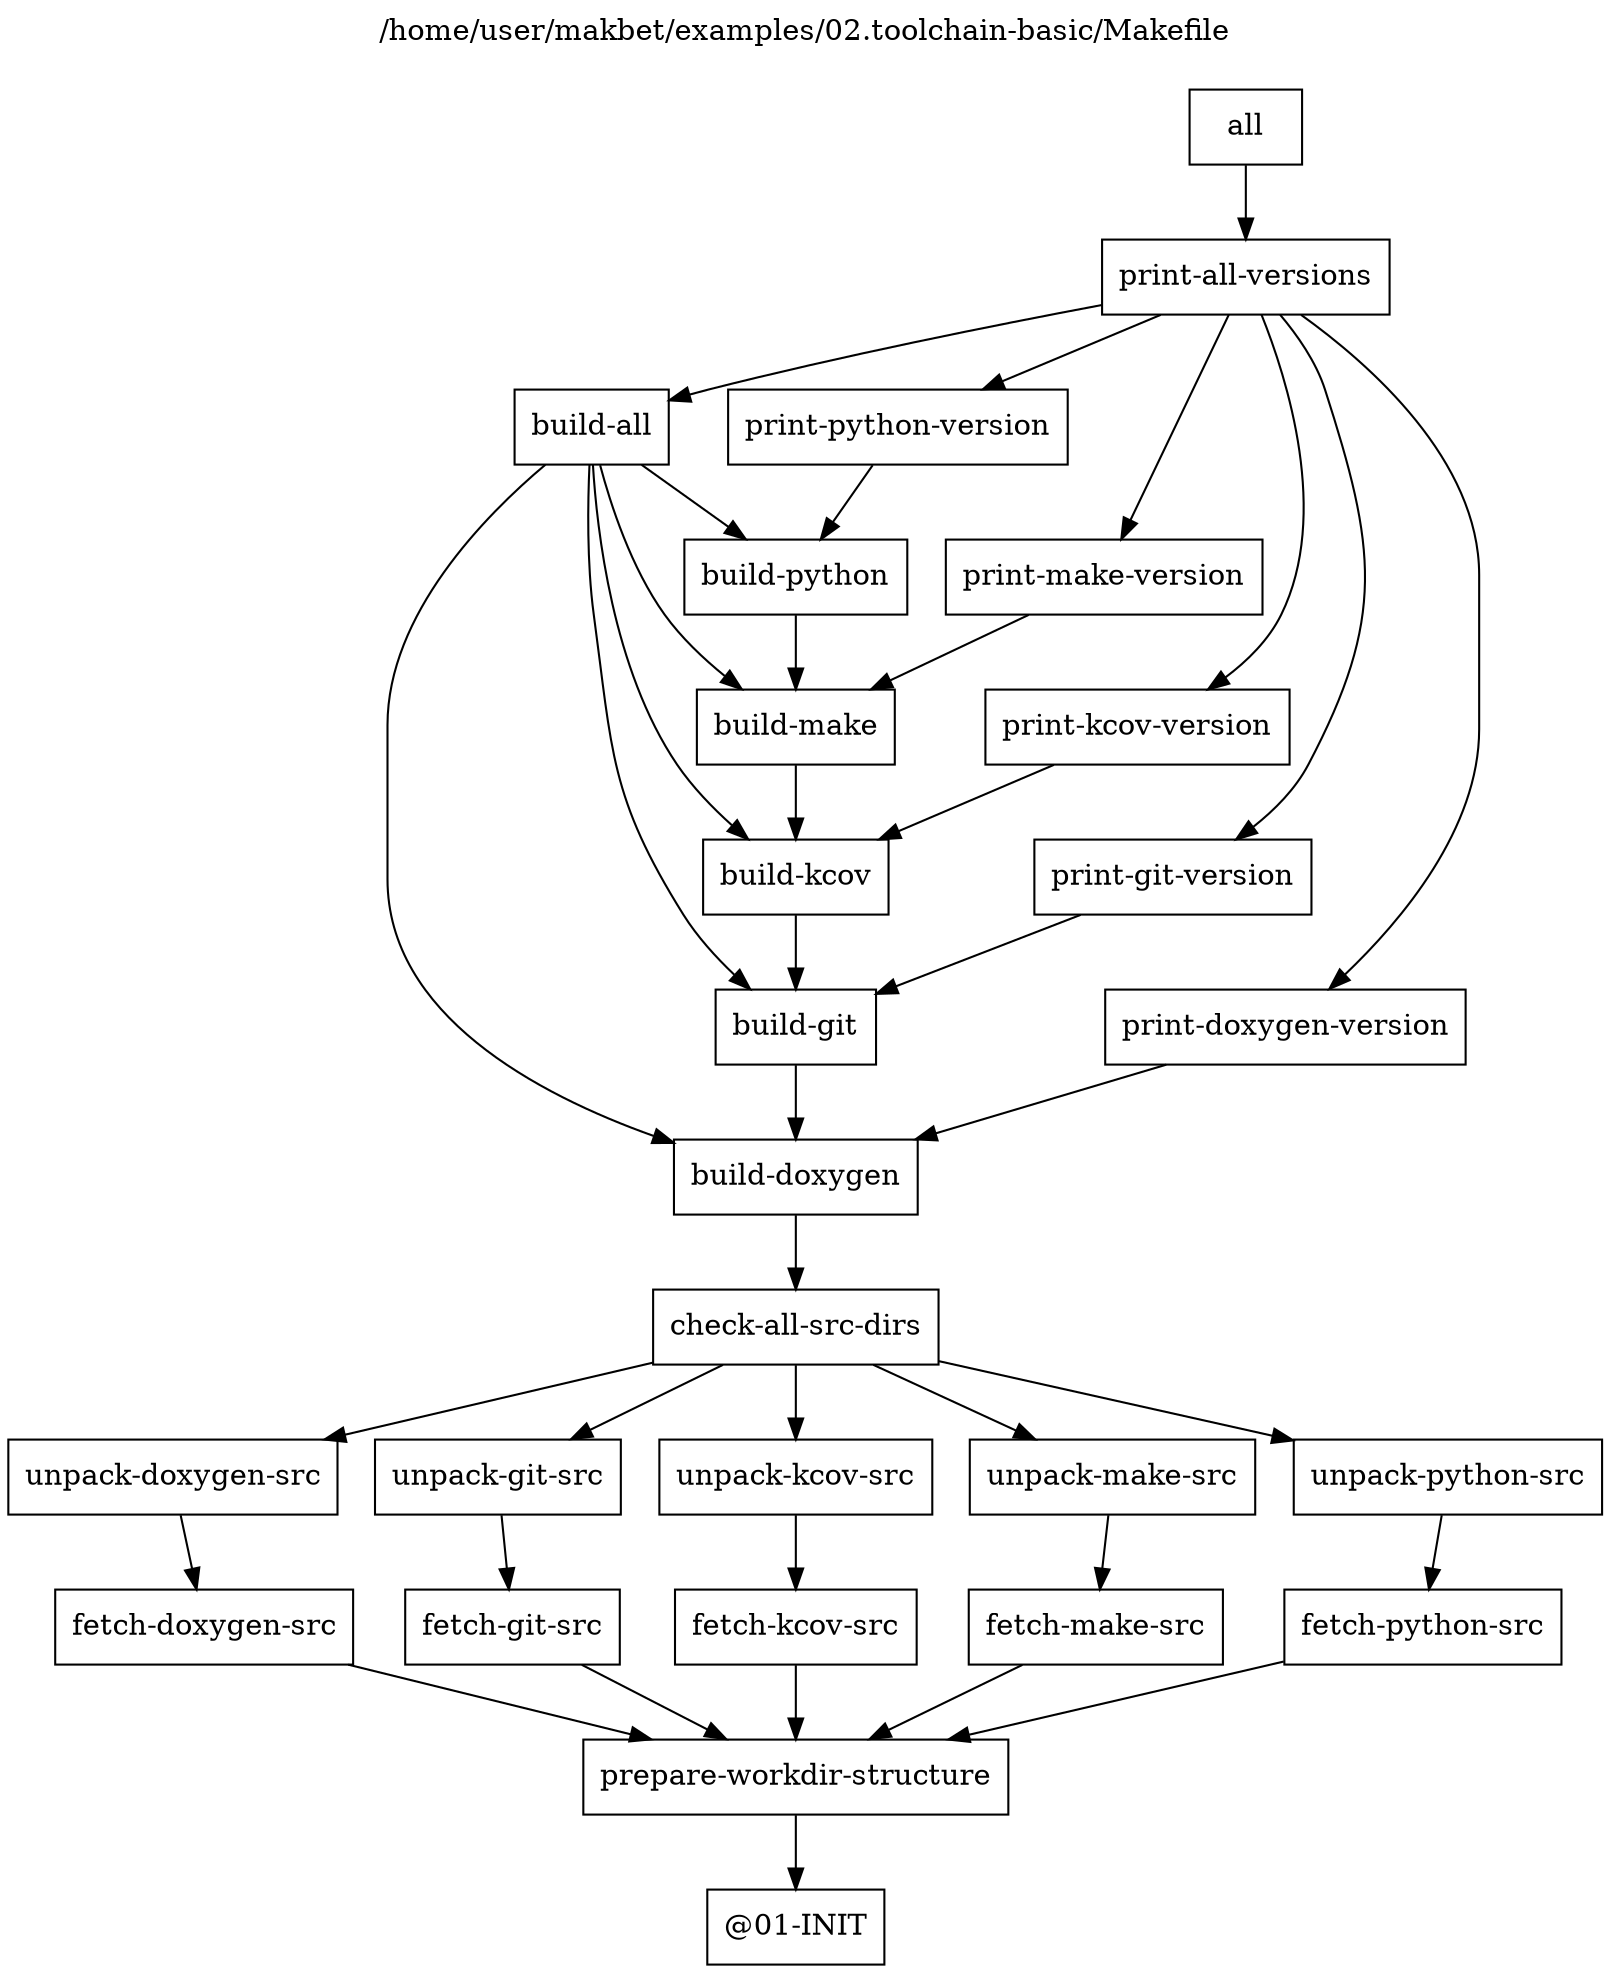 digraph {

	// This file has been generated by makbet heads/master-0-g88262d1
	// Generation date: Wed 19 Aug 2020 01:21:07 AM CEST
	// Input: /home/user/makbet/examples/02.toolchain-basic/Makefile

	// Graph title.
	labelloc="t";
	label="/home/user/makbet/examples/02.toolchain-basic/Makefile\n\n"

	// Node options.
	node [shape=box];

	"all" -> "print-all-versions";

	"build-all" -> "build-doxygen";
	"build-all" -> "build-git";
	"build-all" -> "build-kcov";
	"build-all" -> "build-make";
	"build-all" -> "build-python";

	"build-doxygen" -> "check-all-src-dirs";

	"build-git" -> "build-doxygen";

	"build-kcov" -> "build-git";

	"build-make" -> "build-kcov";

	"build-python" -> "build-make";

	"check-all-src-dirs" -> "unpack-doxygen-src";
	"check-all-src-dirs" -> "unpack-git-src";
	"check-all-src-dirs" -> "unpack-kcov-src";
	"check-all-src-dirs" -> "unpack-make-src";
	"check-all-src-dirs" -> "unpack-python-src";

	"fetch-doxygen-src" -> "prepare-workdir-structure";

	"fetch-git-src" -> "prepare-workdir-structure";

	"fetch-kcov-src" -> "prepare-workdir-structure";

	"fetch-make-src" -> "prepare-workdir-structure";

	"fetch-python-src" -> "prepare-workdir-structure";

	"@01-INIT";

	"prepare-workdir-structure" -> "@01-INIT";

	"print-all-versions" -> "build-all";
	"print-all-versions" -> "print-doxygen-version";
	"print-all-versions" -> "print-git-version";
	"print-all-versions" -> "print-kcov-version";
	"print-all-versions" -> "print-make-version";
	"print-all-versions" -> "print-python-version";

	"print-doxygen-version" -> "build-doxygen";

	"print-git-version" -> "build-git";

	"print-kcov-version" -> "build-kcov";

	"print-make-version" -> "build-make";

	"print-python-version" -> "build-python";

	"unpack-doxygen-src" -> "fetch-doxygen-src";

	"unpack-git-src" -> "fetch-git-src";

	"unpack-kcov-src" -> "fetch-kcov-src";

	"unpack-make-src" -> "fetch-make-src";

	"unpack-python-src" -> "fetch-python-src";

}


// End of file
